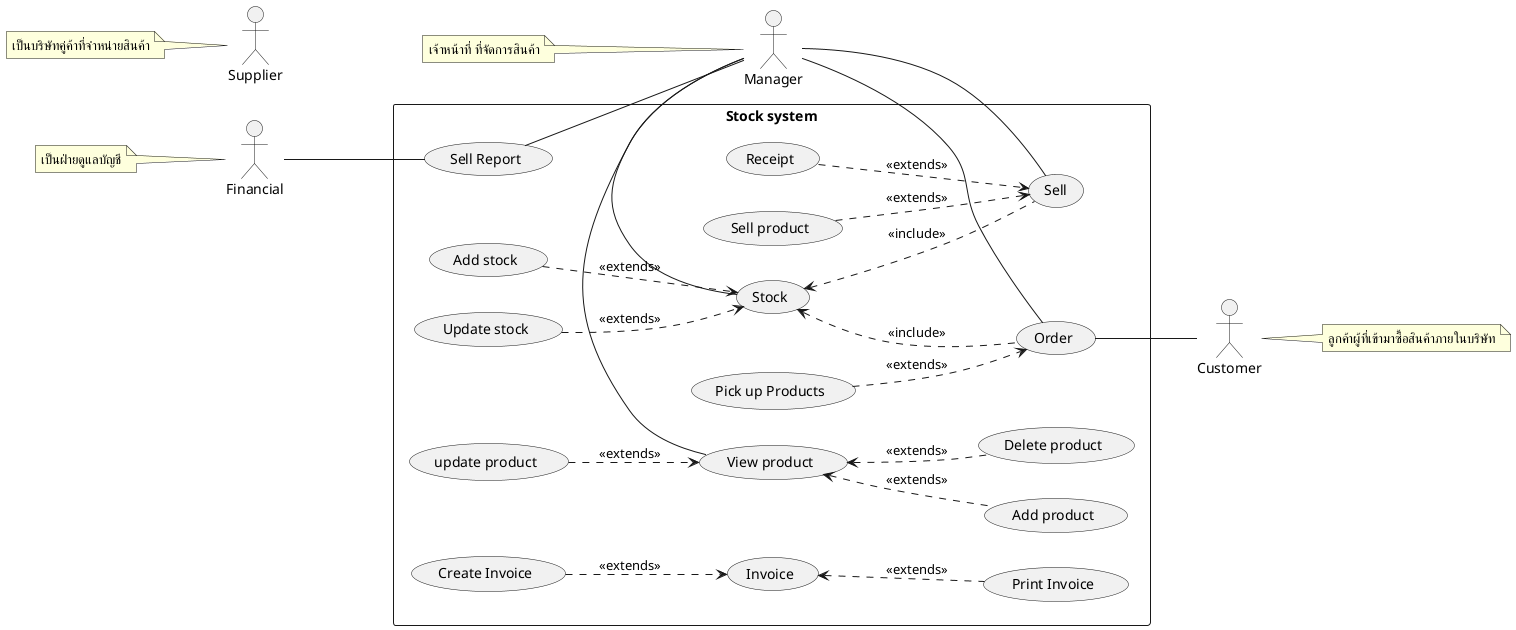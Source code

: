 @startuml
'https://plantuml.com/sequence-diagram
left to right direction

' =================== Customer ===================
' role - ผู้ที่เข้ามาเพื่อซื้อสินค้าภายในบริษัท
' duty - ทำให้เกิดการซื้อขายสินค้า
actor Customer as actorCustomer
note right of actorCustomer : ลูกค้าผู้ที่เข้ามาซื้อสินค้าภายในบริษัท
' =================== Manager ===================
' role - เจ้าหน้าที่ ที่จัดการสินค้า ให้คงคลังสินค้าอยู่เสมอ
' duty - บริหารจัดการ stock สินค้า ทั้งการจำหน่ายออก และการรับสินค้ารวมถึงการ
' ออกใบสั่งของ การเช็คสินค้าและการทำรายงานต่างๆ
actor Manager as actorManager
note left of actorManager : เจ้าหน้าที่ ที่จัดการสินค้า
' =================== Supplier ===================
' role - เป็นบริษัทคู่ค้าที่จำหน่ายสินค้าหรือวัตถุดิบให้กับบริษัท
' duty - ขายและจัดส่งสินค้าตามใบสั่งของ
actor Supplier as actorSupplier
note left of actorSupplier : เป็นบริษัทคู่ค้าที่จำหน่ายสินค้า
' =================== Financial ===================
' role - เป็นฝ่ายดูแลบัญชีและการเงินของบริษัท
' duty - รับข้อมูลการซื้อและขายสินค้า
actor Financial as actorFinancial
note left of actorFinancial : เป็นฝ่ายดูแลบัญชี

' =================== Stock System ===================
rectangle "Stock system" as stockSystem {

' ================ Selling ================
    ' กระบวนการขายสินค้า
    usecase (Sell) as (usecaseSell)
'    การขายสินค้า
    usecase (Sell product) as (usecaseSellProduct)
'    การตรวจสอบยอดสินค้า

'    ออกใบเสร็จ
    usecase (Receipt) as (usecaseReceipt)

' ================ Ordering ================
'    การสั่งซื้อสินค้า
    usecase (Order) as (usecaseOrder)
'    การลงรับสินค้า
    usecase (Pick up Products) as (usecasePickUpProduct)
'    ปรับปรุงยอดสินค้า


' ================ Product ================
'    การสั่งซื้อสินค้า
    usecase (View product) as (usecaseProduct)
    usecase (Add product) as (usecaseAddProduct)
    usecase (update product) as (usecaseUpdateProduct)
    usecase (Delete product) as (usecaseDeleteProduct)


    usecase (Stock) as (usecaseStock)
    usecase (Add stock) as (usecaseAddStock)
    usecase (Update stock) as (usecaseUpdateStock)


' ================ Reporting ================
'   การทำรายงาน
    usecase (Sell Report) as (usecaseSellReport)

' ================ Invoice ================
'   คลัง
    usecase (Invoice) as (usecaseInvoice)
    usecase (Create Invoice) as (usecaseCreateInvoice)
    usecase (Print Invoice) as (usecasePrintInvoice)



'    ===================== Associate Flow =====================

'    ================ actor - usecase Flow ================
'   ความสัมพันธ์ระหว่าง actor และ usecase ในส่วนของการขาย
    actorManager -- (usecaseSell)

'  ===  ความสัมพันธ์ระหว่าง actor และ usecase ในส่วนของการสั่งซื้อสินค้า ===
    actorManager -left- (usecaseOrder)
    (usecaseOrder) -- actorCustomer

'  ===  ความสัมพันธ์ระหว่าง actor และ usecase ในส่วนของการสออกรายงาน ===
    actorManager --- (usecaseSellReport)
    actorFinancial --- (usecaseSellReport)

    actorManager -- (usecaseStock)
    actorManager -left- (usecaseProduct)

'    ================ usecase - usecase Flow ================

    (usecaseProduct) <.. (usecaseAddProduct)  : <<extends>>
    (usecaseUpdateProduct) ..> (usecaseProduct) : <<extends>>
    (usecaseProduct) <.. (usecaseDeleteProduct)  : <<extends>>


    ' ================ Stock ================
    (usecaseAddStock) ..> (usecaseStock) : <<extends>>
    (usecaseUpdateStock) ..> (usecaseStock) : <<extends>>

'    การขายสินค้า เป็นส่วนหนึ่งของกระบวนการขายสินค้า
    (usecaseSellProduct) ..> (usecaseSell) : <<extends>>
'    ตรวจสอบยอดสินค้า เป็นส่วนหนึ่งของกระบวนการขายสินค้า

    (usecaseStock) <.. (usecaseSell) : <<include>>

    '    การตัดยอดสินค้า เป็นส่วนหนึ่งของกระบวนการขายสินค้า
'    (usecaseSell) ..> (usecaseUpdateStock)  : <<include>>

'   การออกใบเสร็จ เป็นส่วนหนึ่งของกระบวนการขายสินค้า
    (usecaseReceipt) ..> (usecaseSell) : <<extends>>


'   การลงรับสินค้า เป็นส่วนหนึ่งของกระบวนการสั่งซื้อสินค้า
    (usecasePickUpProduct) ..> (usecaseOrder) : <<extends>>

'   การปรับปรุงยอดสินค้า เป็นส่วนหนึ่งของกระบวนการสั่งซื้อสินค้า
   (usecaseStock) <.. (usecaseOrder) : <<include>>


 ' ================ Invoice ================
    (usecaseCreateInvoice) ..> (usecaseInvoice) : <<extends>>
    (usecaseInvoice)  <..   (usecasePrintInvoice): <<extends>>
 }

@enduml